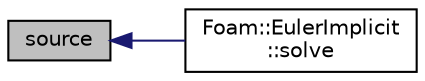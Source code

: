 digraph "source"
{
  bgcolor="transparent";
  edge [fontname="Helvetica",fontsize="10",labelfontname="Helvetica",labelfontsize="10"];
  node [fontname="Helvetica",fontsize="10",shape=record];
  rankdir="LR";
  Node1 [label="source",height=0.2,width=0.4,color="black", fillcolor="grey75", style="filled", fontcolor="black"];
  Node1 -> Node2 [dir="back",color="midnightblue",fontsize="10",style="solid",fontname="Helvetica"];
  Node2 [label="Foam::EulerImplicit\l::solve",height=0.2,width=0.4,color="black",URL="$a00677.html#af556fd5257a322166423dd4bde8b5337",tooltip="Update the concentrations and return the chemical time. "];
}
